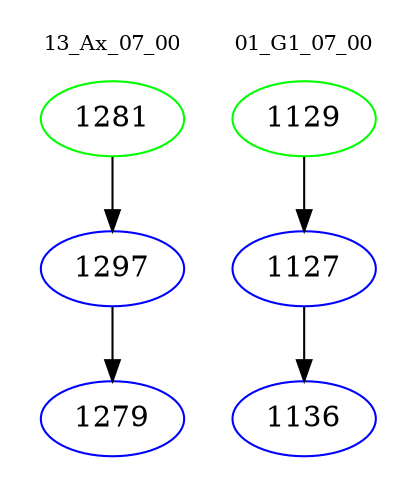 digraph{
subgraph cluster_0 {
color = white
label = "13_Ax_07_00";
fontsize=10;
T0_1281 [label="1281", color="green"]
T0_1281 -> T0_1297 [color="black"]
T0_1297 [label="1297", color="blue"]
T0_1297 -> T0_1279 [color="black"]
T0_1279 [label="1279", color="blue"]
}
subgraph cluster_1 {
color = white
label = "01_G1_07_00";
fontsize=10;
T1_1129 [label="1129", color="green"]
T1_1129 -> T1_1127 [color="black"]
T1_1127 [label="1127", color="blue"]
T1_1127 -> T1_1136 [color="black"]
T1_1136 [label="1136", color="blue"]
}
}
